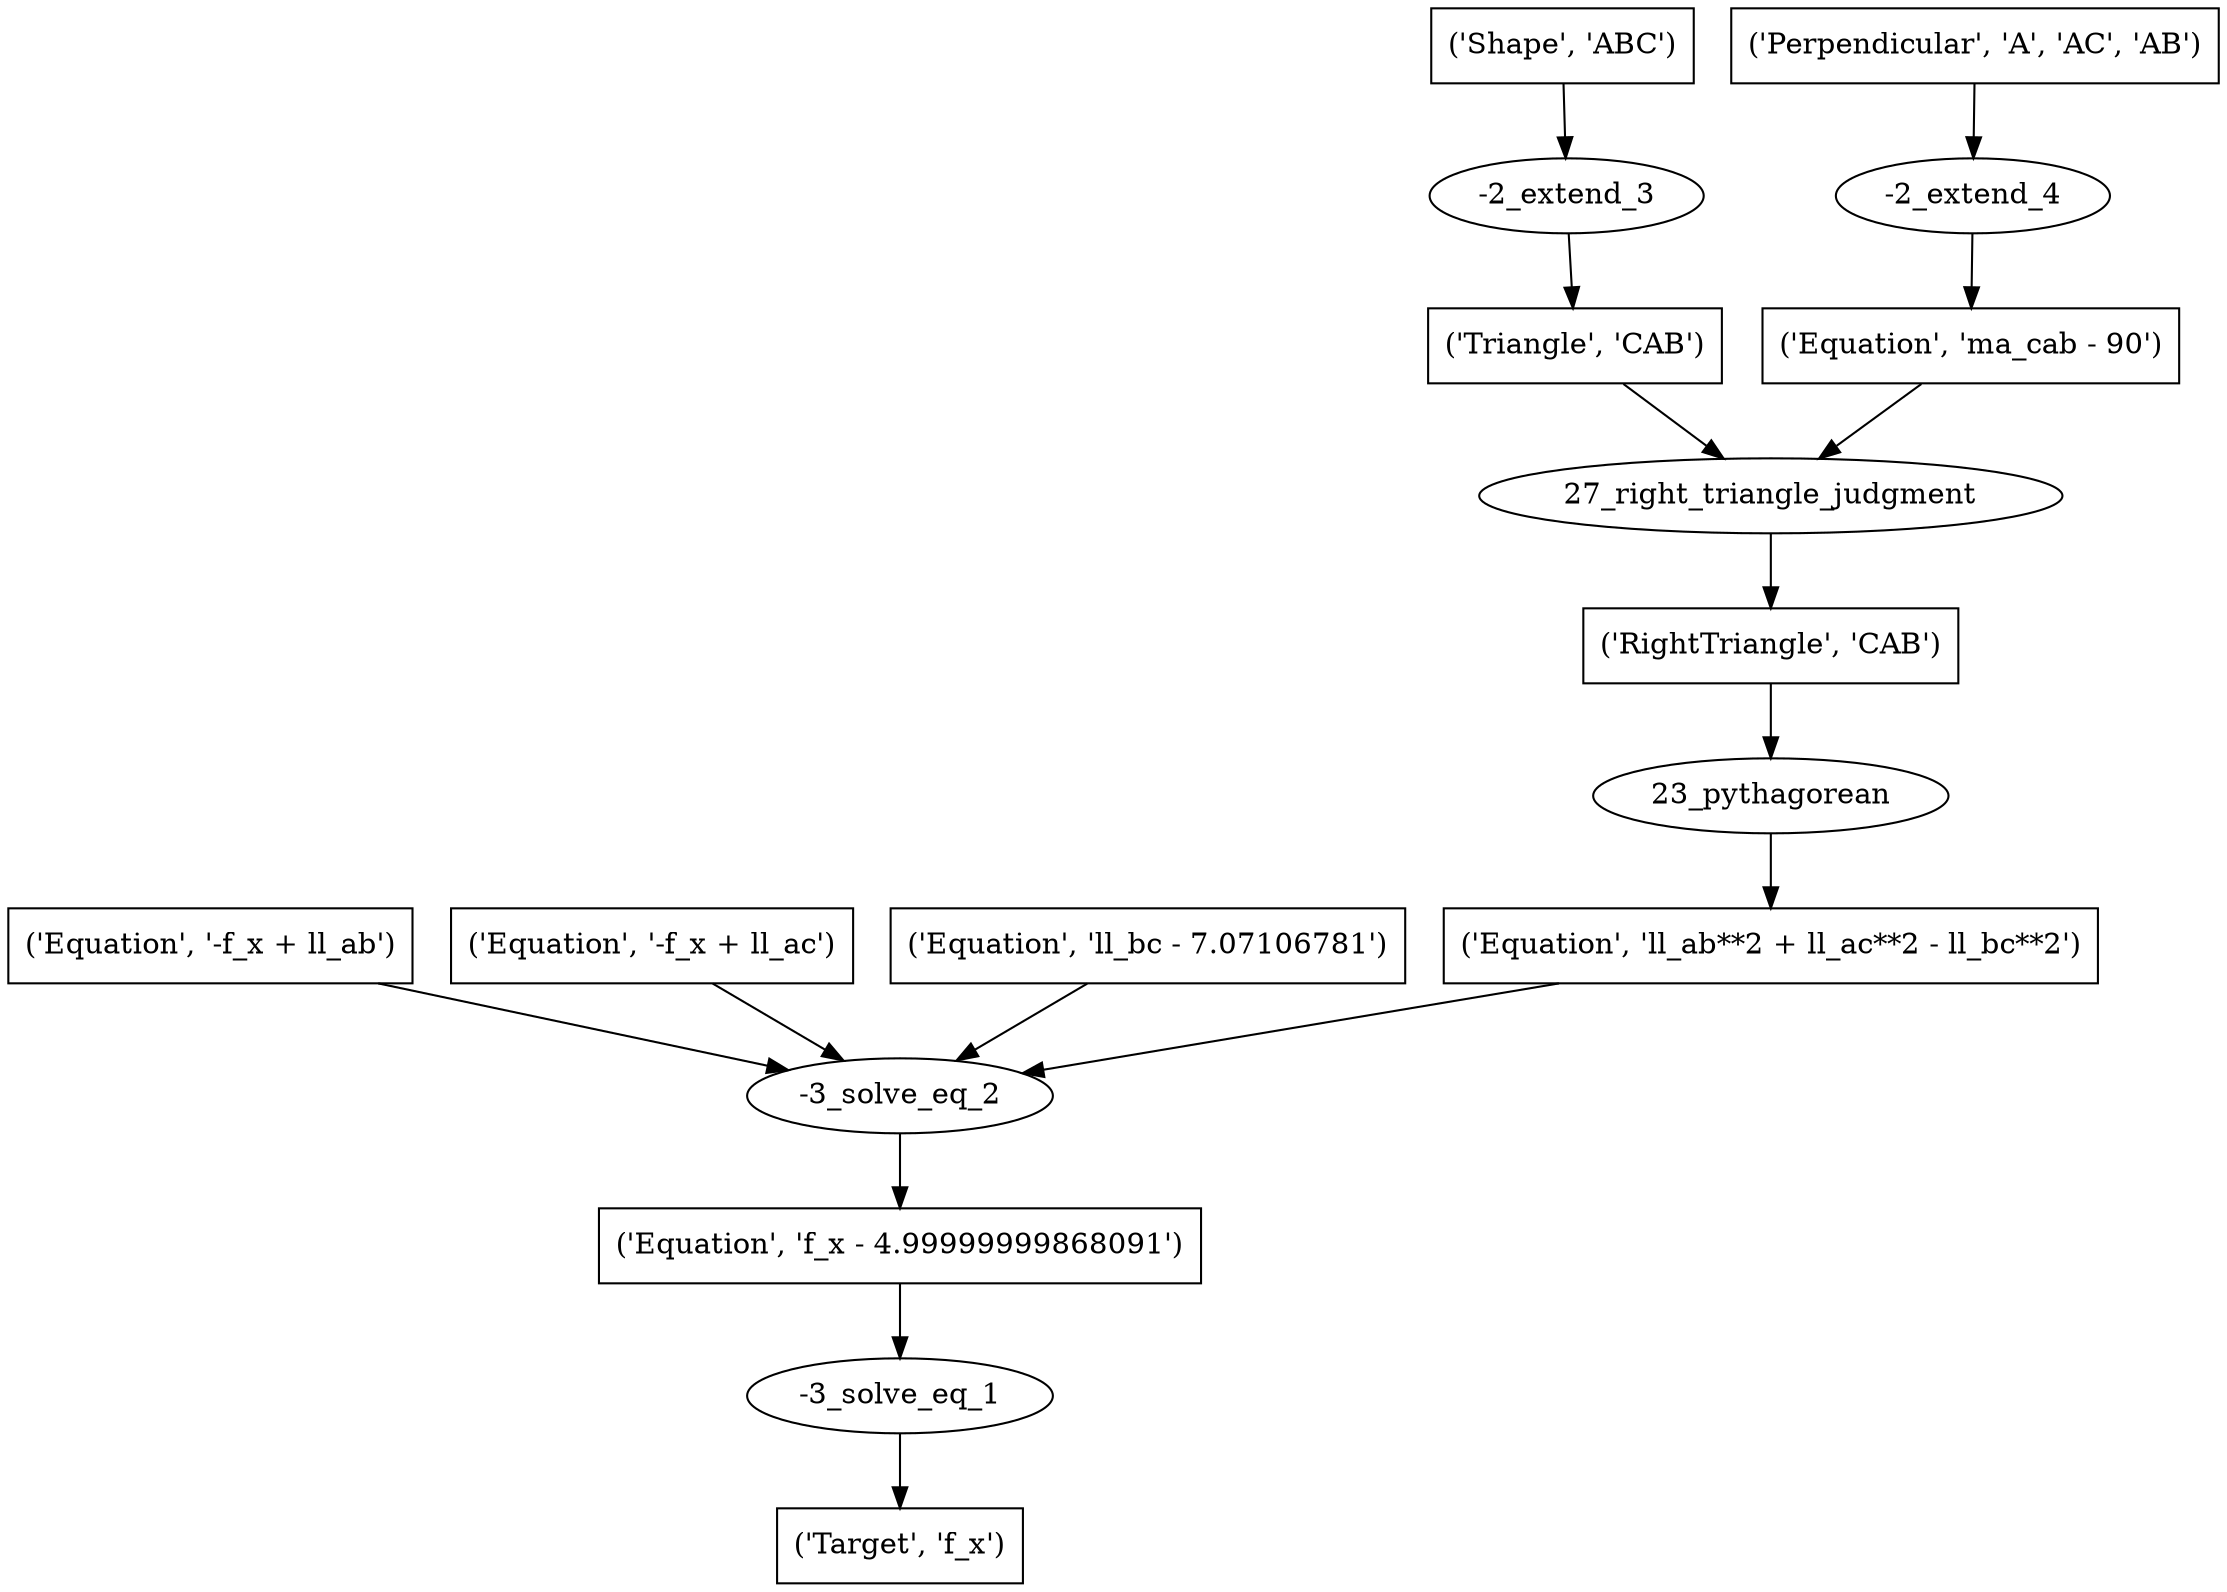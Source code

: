 digraph 54 {
	0 [label="('Target', 'f_x')" shape=box]
	1 [label="-3_solve_eq_1"]
	1 -> 0
	2 [label="('Equation', 'f_x - 4.99999999868091')" shape=box]
	2 -> 1
	3 [label="-3_solve_eq_2"]
	3 -> 2
	4 [label="('Equation', '-f_x + ll_ab')" shape=box]
	4 -> 3
	5 [label="('Equation', '-f_x + ll_ac')" shape=box]
	5 -> 3
	6 [label="('Equation', 'll_bc - 7.07106781')" shape=box]
	6 -> 3
	7 [label="('Equation', 'll_ab**2 + ll_ac**2 - ll_bc**2')" shape=box]
	7 -> 3
	8 [label="23_pythagorean"]
	8 -> 7
	9 [label="('RightTriangle', 'CAB')" shape=box]
	9 -> 8
	10 [label="27_right_triangle_judgment"]
	10 -> 9
	11 [label="('Triangle', 'CAB')" shape=box]
	11 -> 10
	12 [label="('Equation', 'ma_cab - 90')" shape=box]
	12 -> 10
	13 [label="-2_extend_3"]
	13 -> 11
	14 [label="('Shape', 'ABC')" shape=box]
	14 -> 13
	15 [label="-2_extend_4"]
	15 -> 12
	16 [label="('Perpendicular', 'A', 'AC', 'AB')" shape=box]
	16 -> 15
}

